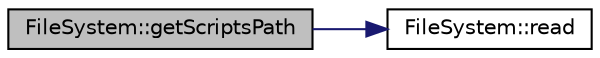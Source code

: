 digraph "FileSystem::getScriptsPath"
{
 // LATEX_PDF_SIZE
  edge [fontname="Helvetica",fontsize="10",labelfontname="Helvetica",labelfontsize="10"];
  node [fontname="Helvetica",fontsize="10",shape=record];
  rankdir="LR";
  Node1 [label="FileSystem::getScriptsPath",height=0.2,width=0.4,color="black", fillcolor="grey75", style="filled", fontcolor="black",tooltip=" "];
  Node1 -> Node2 [color="midnightblue",fontsize="10",style="solid",fontname="Helvetica"];
  Node2 [label="FileSystem::read",height=0.2,width=0.4,color="black", fillcolor="white", style="filled",URL="$struct_file_system.html#ac7a129a17f4b8b68b880e442dbbe9389",tooltip=" "];
}
